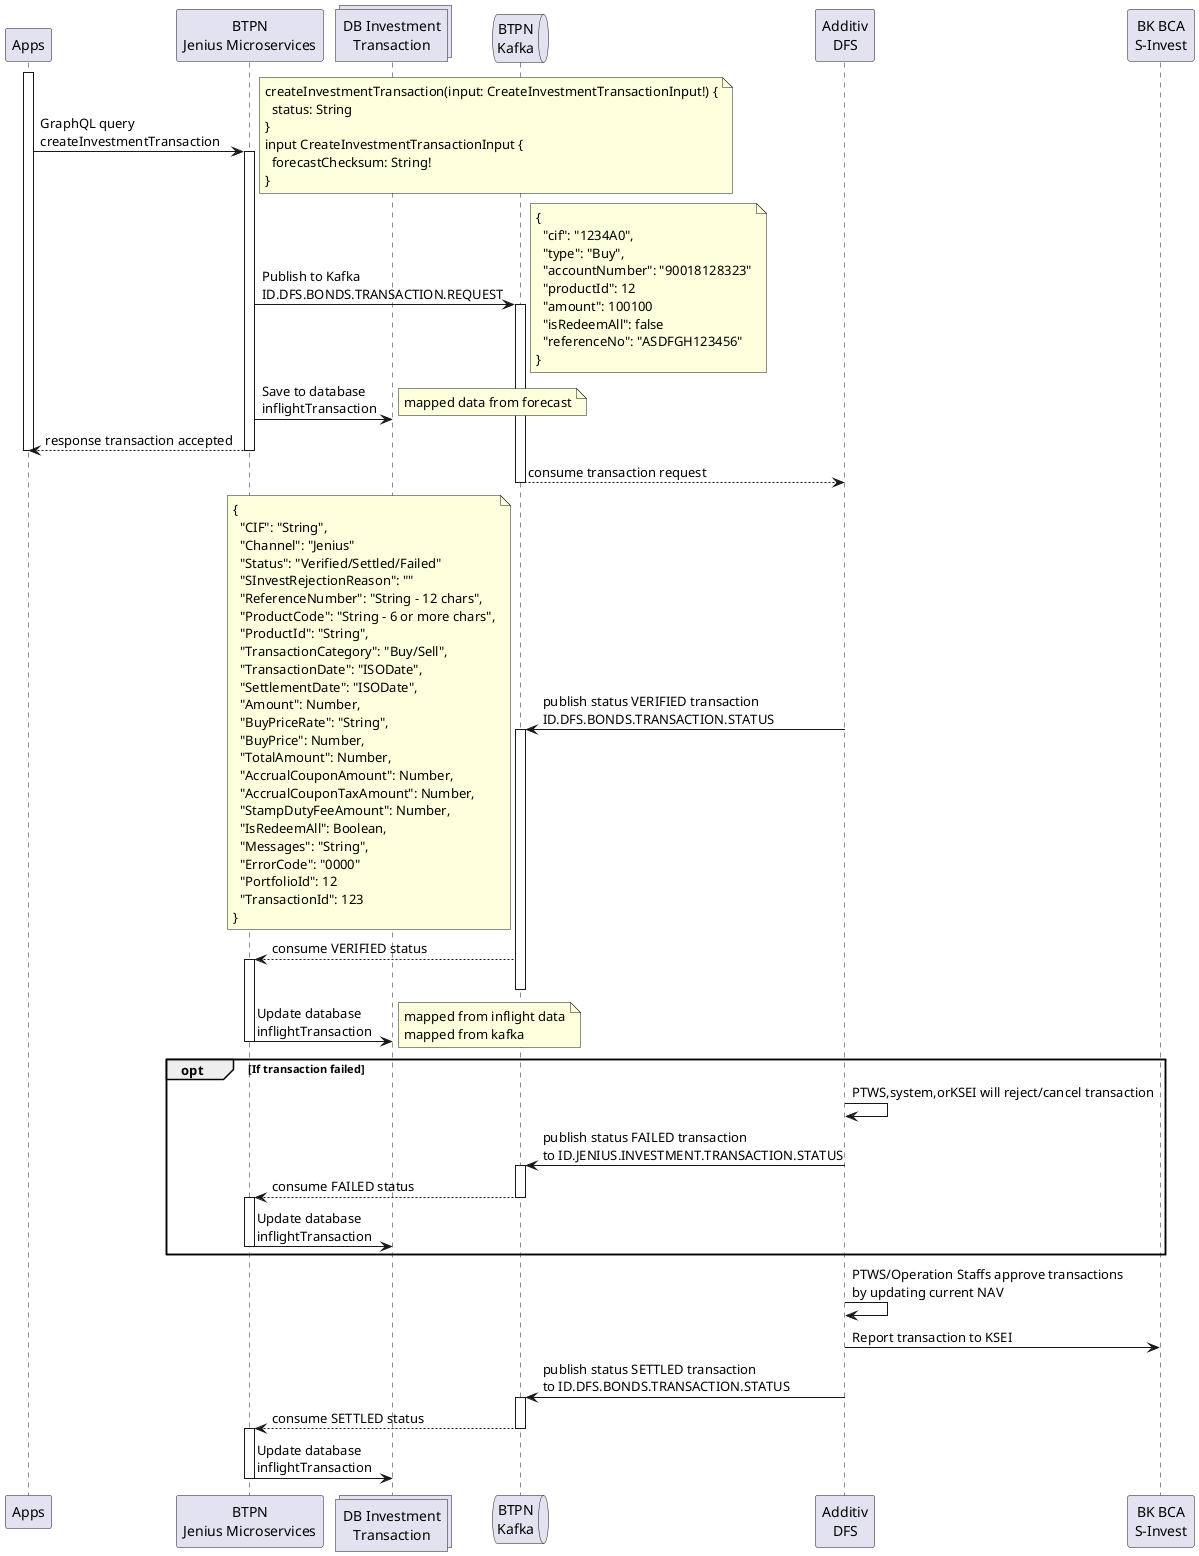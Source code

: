 @startuml transactions
participant "Apps" as app
participant "BTPN\nJenius Microservices" as ms
collections "DB Investment\nTransaction" as db
queue "BTPN\nKafka" as kafka
participant "Additiv\nDFS" as dfs
participant "BK BCA\nS-Invest" as ksei

activate app
app -> ms: GraphQL query\ncreateInvestmentTransaction
note right
createInvestmentTransaction(input: CreateInvestmentTransactionInput!) {
  status: String
}
input CreateInvestmentTransactionInput {
  forecastChecksum: String!
}
end note

activate ms
ms -> kafka: Publish to Kafka\nID.DFS.BONDS.TRANSACTION.REQUEST
activate kafka
note right
{
  "cif": "1234A0",
  "type": "Buy",
  "accountNumber": "90018128323"
  "productId": 12
  "amount": 100100
  "isRedeemAll": false
  "referenceNo": "ASDFGH123456"
}
end note
ms -> db: Save to database\ninflightTransaction
note right
mapped data from forecast
end note
ms --> app: response transaction accepted
deactivate ms
deactivate app

kafka --> dfs: consume transaction request
deactivate kafka

dfs -> kafka: publish status VERIFIED transaction\nID.DFS.BONDS.TRANSACTION.STATUS
note left
{
  "CIF": "String",
  "Channel": "Jenius"
  "Status": "Verified/Settled/Failed"
  "SInvestRejectionReason": ""
  "ReferenceNumber": "String - 12 chars",
  "ProductCode": "String - 6 or more chars",
  "ProductId": "String",
  "TransactionCategory": "Buy/Sell",
  "TransactionDate": "ISODate",
  "SettlementDate": "ISODate",
  "Amount": Number,
  "BuyPriceRate": "String",
  "BuyPrice": Number,
  "TotalAmount": Number,
  "AccrualCouponAmount": Number,
  "AccrualCouponTaxAmount": Number,
  "StampDutyFeeAmount": Number,
  "IsRedeemAll": Boolean,
  "Messages": "String",
  "ErrorCode": "0000"
  "PortfolioId": 12
  "TransactionId": 123
}
end note
activate kafka
kafka --> ms: consume VERIFIED status
activate ms
deactivate kafka
ms -> db: Update database\ninflightTransaction
note right
mapped from inflight data
mapped from kafka
end note
deactivate ms

opt If transaction failed

dfs -> dfs: PTWS,system,orKSEI will reject/cancel transaction
dfs -> kafka: publish status FAILED transaction\nto ID.JENIUS.INVESTMENT.TRANSACTION.STATUS
activate kafka
kafka --> ms: consume FAILED status
deactivate kafka
activate ms
ms -> db: Update database\ninflightTransaction
deactivate ms

end opt


dfs -> dfs: PTWS/Operation Staffs approve transactions\nby updating current NAV
dfs -> ksei: Report transaction to KSEI
dfs -> kafka: publish status SETTLED transaction\nto ID.DFS.BONDS.TRANSACTION.STATUS
activate kafka
kafka --> ms: consume SETTLED status
deactivate kafka
activate ms
ms -> db: Update database\ninflightTransaction
deactivate ms

deactivate dfs

@enduml